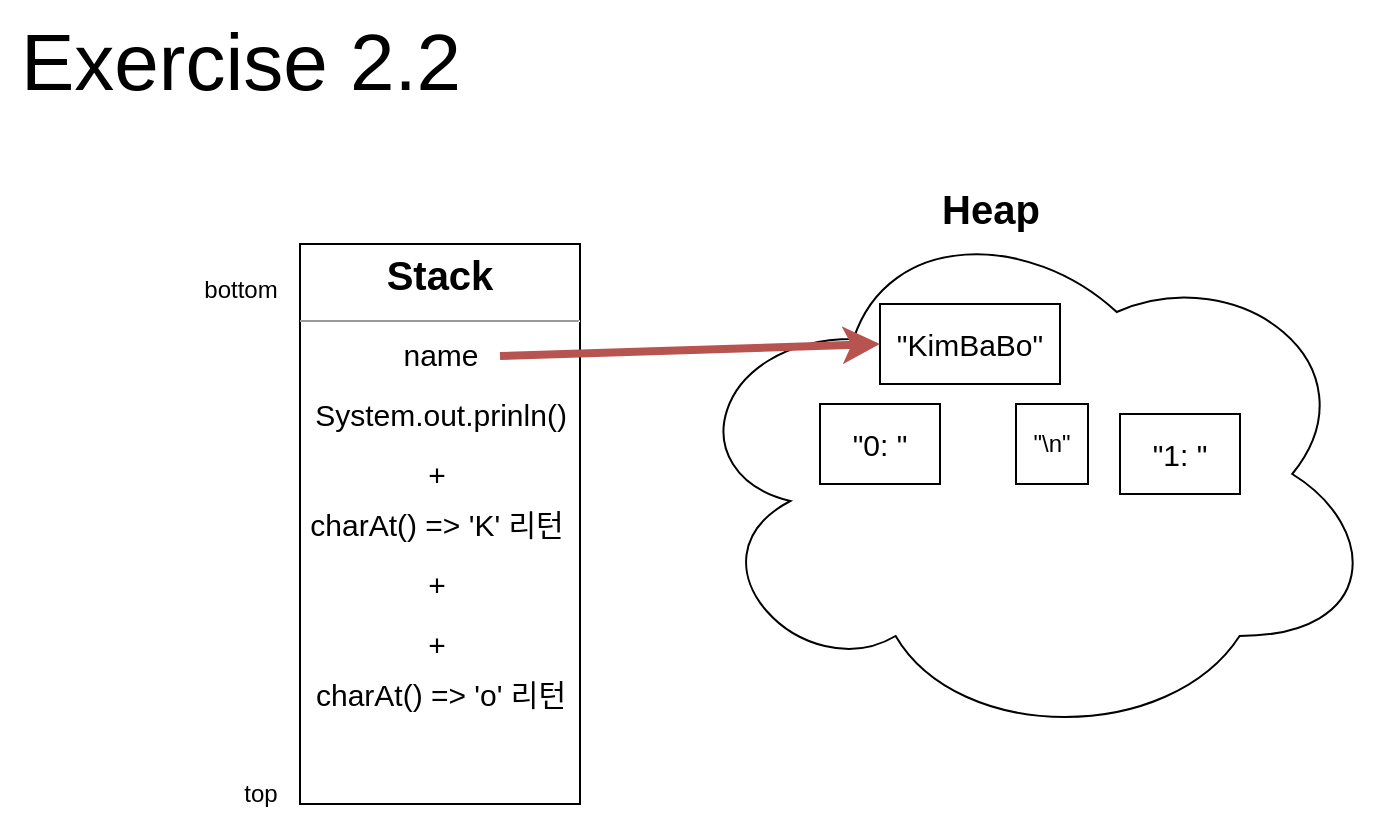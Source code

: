 <mxfile version="21.7.4" type="github">
  <diagram name="페이지-1" id="fiuSSu2Xz-Cz_Qztz7Re">
    <mxGraphModel dx="934" dy="1359" grid="1" gridSize="10" guides="1" tooltips="1" connect="1" arrows="1" fold="1" page="1" pageScale="1" pageWidth="827" pageHeight="1169" math="0" shadow="0">
      <root>
        <mxCell id="0" />
        <mxCell id="1" parent="0" />
        <mxCell id="_GvwiiuaDg607PDm9osk-2" value="&lt;p style=&quot;margin: 4px 0px 0px; font-size: 20px;&quot;&gt;&lt;b style=&quot;&quot;&gt;&lt;font style=&quot;font-size: 20px;&quot;&gt;Stack&lt;/font&gt;&lt;/b&gt;&lt;/p&gt;&lt;hr style=&quot;font-size: 20px;&quot; size=&quot;1&quot;&gt;&lt;div style=&quot;height: 2px;&quot;&gt;&lt;br&gt;&lt;/div&gt;" style="verticalAlign=top;align=center;overflow=fill;fontSize=12;fontFamily=Helvetica;html=1;whiteSpace=wrap;" vertex="1" parent="1">
          <mxGeometry x="160" y="132" width="140" height="280" as="geometry" />
        </mxCell>
        <mxCell id="_GvwiiuaDg607PDm9osk-4" value="" style="ellipse;shape=cloud;whiteSpace=wrap;html=1;" vertex="1" parent="1">
          <mxGeometry x="349" y="112" width="351" height="270" as="geometry" />
        </mxCell>
        <mxCell id="_GvwiiuaDg607PDm9osk-7" value="bottom" style="text;html=1;align=center;verticalAlign=middle;resizable=0;points=[];autosize=1;strokeColor=none;fillColor=none;" vertex="1" parent="1">
          <mxGeometry x="100" y="140" width="60" height="30" as="geometry" />
        </mxCell>
        <mxCell id="_GvwiiuaDg607PDm9osk-8" value="top" style="text;html=1;align=center;verticalAlign=middle;resizable=0;points=[];autosize=1;strokeColor=none;fillColor=none;" vertex="1" parent="1">
          <mxGeometry x="120" y="392" width="40" height="30" as="geometry" />
        </mxCell>
        <mxCell id="_GvwiiuaDg607PDm9osk-10" value="&lt;font style=&quot;font-size: 15px;&quot;&gt;&quot;KimBaBo&quot;&lt;/font&gt;" style="whiteSpace=wrap;html=1;" vertex="1" parent="1">
          <mxGeometry x="450" y="162" width="90" height="40" as="geometry" />
        </mxCell>
        <mxCell id="_GvwiiuaDg607PDm9osk-11" value="&lt;h2&gt;&lt;font style=&quot;font-size: 20px;&quot;&gt;Heap&lt;/font&gt;&lt;/h2&gt;" style="text;html=1;align=center;verticalAlign=middle;resizable=0;points=[];autosize=1;strokeColor=none;fillColor=none;" vertex="1" parent="1">
          <mxGeometry x="470" y="80" width="70" height="70" as="geometry" />
        </mxCell>
        <mxCell id="_GvwiiuaDg607PDm9osk-13" value="" style="endArrow=classic;html=1;rounded=0;entryX=0;entryY=0.5;entryDx=0;entryDy=0;fillColor=#f8cecc;strokeColor=#b85450;strokeWidth=4;exitX=1;exitY=0.533;exitDx=0;exitDy=0;exitPerimeter=0;" edge="1" parent="1" source="_GvwiiuaDg607PDm9osk-14" target="_GvwiiuaDg607PDm9osk-10">
          <mxGeometry width="50" height="50" relative="1" as="geometry">
            <mxPoint x="280" y="192" as="sourcePoint" />
            <mxPoint x="360" y="192" as="targetPoint" />
          </mxGeometry>
        </mxCell>
        <mxCell id="_GvwiiuaDg607PDm9osk-14" value="&lt;font style=&quot;font-size: 15px;&quot;&gt;name&lt;/font&gt;" style="text;html=1;align=center;verticalAlign=middle;resizable=0;points=[];autosize=1;strokeColor=none;fillColor=none;" vertex="1" parent="1">
          <mxGeometry x="200" y="172" width="60" height="30" as="geometry" />
        </mxCell>
        <mxCell id="_GvwiiuaDg607PDm9osk-16" value="&lt;span style=&quot;font-size: 15px;&quot;&gt;System.out.prinln()&lt;/span&gt;" style="text;html=1;align=center;verticalAlign=middle;resizable=0;points=[];autosize=1;strokeColor=none;fillColor=none;" vertex="1" parent="1">
          <mxGeometry x="155" y="202" width="150" height="30" as="geometry" />
        </mxCell>
        <mxCell id="_GvwiiuaDg607PDm9osk-17" value="&lt;font style=&quot;font-size: 15px;&quot;&gt;&quot;0: &quot;&lt;/font&gt;" style="whiteSpace=wrap;html=1;" vertex="1" parent="1">
          <mxGeometry x="420" y="212" width="60" height="40" as="geometry" />
        </mxCell>
        <mxCell id="_GvwiiuaDg607PDm9osk-18" value="&quot;\n&quot;" style="whiteSpace=wrap;html=1;" vertex="1" parent="1">
          <mxGeometry x="518" y="212" width="36" height="40" as="geometry" />
        </mxCell>
        <mxCell id="_GvwiiuaDg607PDm9osk-19" value="&lt;span style=&quot;font-size: 15px;&quot;&gt;+&lt;/span&gt;" style="text;html=1;align=center;verticalAlign=middle;resizable=0;points=[];autosize=1;strokeColor=none;fillColor=none;" vertex="1" parent="1">
          <mxGeometry x="213" y="232" width="30" height="30" as="geometry" />
        </mxCell>
        <mxCell id="_GvwiiuaDg607PDm9osk-20" value="&lt;span style=&quot;font-size: 15px;&quot;&gt;charAt() =&amp;gt; &#39;K&#39;&amp;nbsp;리턴&lt;/span&gt;" style="text;html=1;align=center;verticalAlign=middle;resizable=0;points=[];autosize=1;strokeColor=none;fillColor=none;" vertex="1" parent="1">
          <mxGeometry x="153" y="257" width="150" height="30" as="geometry" />
        </mxCell>
        <mxCell id="_GvwiiuaDg607PDm9osk-21" value="&lt;span style=&quot;font-size: 15px;&quot;&gt;+&lt;/span&gt;" style="text;html=1;align=center;verticalAlign=middle;resizable=0;points=[];autosize=1;strokeColor=none;fillColor=none;" vertex="1" parent="1">
          <mxGeometry x="213" y="287" width="30" height="30" as="geometry" />
        </mxCell>
        <mxCell id="_GvwiiuaDg607PDm9osk-22" value="&lt;span style=&quot;font-size: 15px;&quot;&gt;+&lt;/span&gt;" style="text;html=1;align=center;verticalAlign=middle;resizable=0;points=[];autosize=1;strokeColor=none;fillColor=none;" vertex="1" parent="1">
          <mxGeometry x="213" y="317" width="30" height="30" as="geometry" />
        </mxCell>
        <mxCell id="_GvwiiuaDg607PDm9osk-23" value="&lt;font style=&quot;font-size: 15px;&quot;&gt;&quot;1: &quot;&lt;/font&gt;" style="whiteSpace=wrap;html=1;" vertex="1" parent="1">
          <mxGeometry x="570" y="217" width="60" height="40" as="geometry" />
        </mxCell>
        <mxCell id="_GvwiiuaDg607PDm9osk-24" value="&lt;span style=&quot;font-size: 15px;&quot;&gt;charAt() =&amp;gt; &#39;o&#39;&amp;nbsp;리턴&lt;/span&gt;" style="text;html=1;align=center;verticalAlign=middle;resizable=0;points=[];autosize=1;strokeColor=none;fillColor=none;" vertex="1" parent="1">
          <mxGeometry x="155" y="342" width="150" height="30" as="geometry" />
        </mxCell>
        <mxCell id="_GvwiiuaDg607PDm9osk-25" value="&lt;font style=&quot;font-size: 40px;&quot;&gt;Exercise 2.2&lt;/font&gt;" style="text;html=1;align=center;verticalAlign=middle;resizable=0;points=[];autosize=1;strokeColor=none;fillColor=none;" vertex="1" parent="1">
          <mxGeometry x="10" y="10" width="240" height="60" as="geometry" />
        </mxCell>
      </root>
    </mxGraphModel>
  </diagram>
</mxfile>
